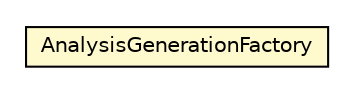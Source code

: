 #!/usr/local/bin/dot
#
# Class diagram 
# Generated by UMLGraph version 5.1 (http://www.umlgraph.org/)
#

digraph G {
	edge [fontname="Helvetica",fontsize=10,labelfontname="Helvetica",labelfontsize=10];
	node [fontname="Helvetica",fontsize=10,shape=plaintext];
	nodesep=0.25;
	ranksep=0.5;
	// org.androidtransfuse.gen.AnalysisGenerationFactory
	c60594 [label=<<table title="org.androidtransfuse.gen.AnalysisGenerationFactory" border="0" cellborder="1" cellspacing="0" cellpadding="2" port="p" bgcolor="lemonChiffon" href="./AnalysisGenerationFactory.html">
		<tr><td><table border="0" cellspacing="0" cellpadding="1">
<tr><td align="center" balign="center"> AnalysisGenerationFactory </td></tr>
		</table></td></tr>
		</table>>, fontname="Helvetica", fontcolor="black", fontsize=10.0];
}

